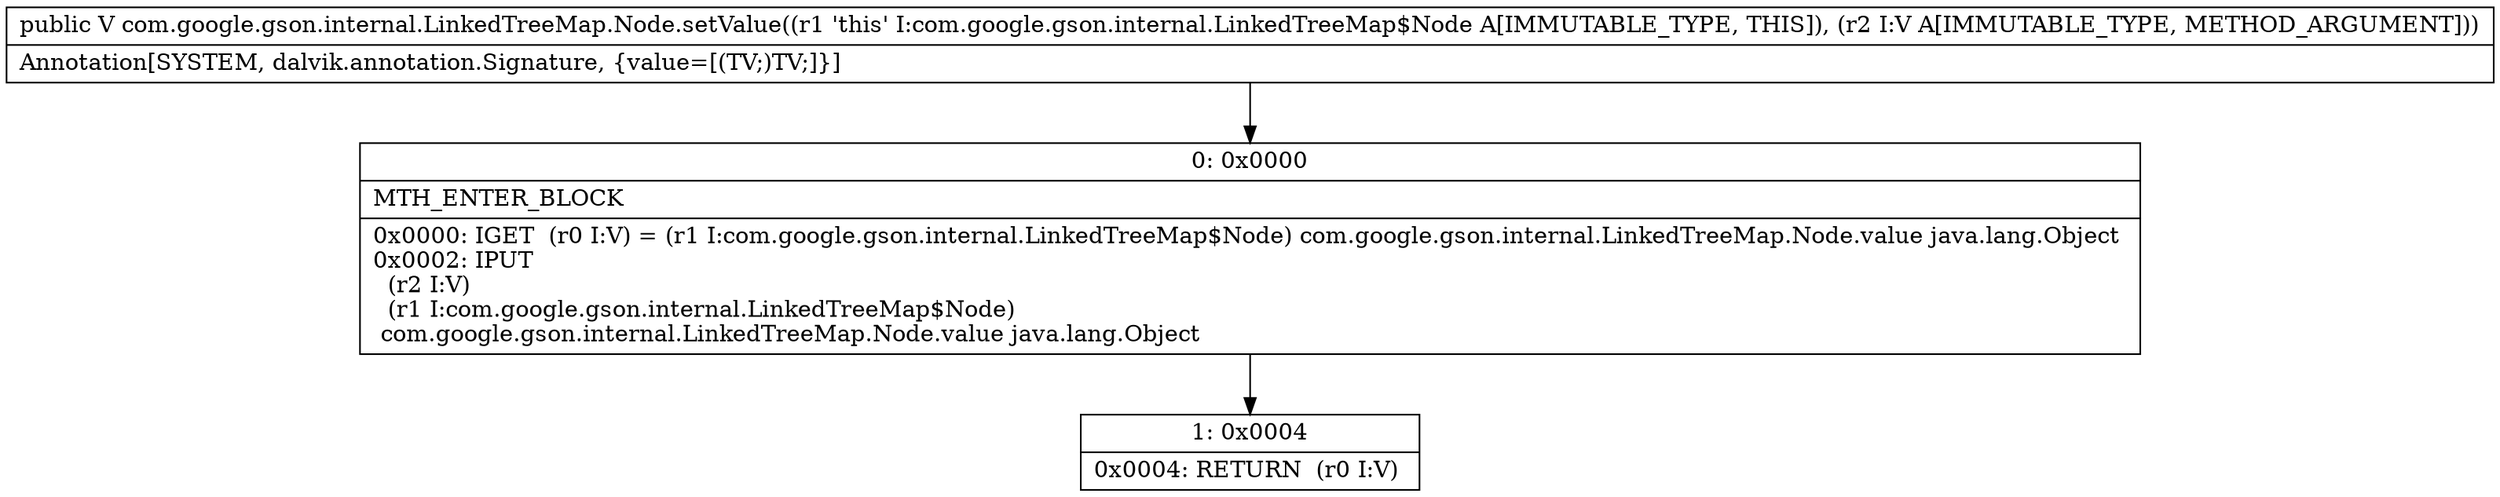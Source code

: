 digraph "CFG forcom.google.gson.internal.LinkedTreeMap.Node.setValue(Ljava\/lang\/Object;)Ljava\/lang\/Object;" {
Node_0 [shape=record,label="{0\:\ 0x0000|MTH_ENTER_BLOCK\l|0x0000: IGET  (r0 I:V) = (r1 I:com.google.gson.internal.LinkedTreeMap$Node) com.google.gson.internal.LinkedTreeMap.Node.value java.lang.Object \l0x0002: IPUT  \l  (r2 I:V)\l  (r1 I:com.google.gson.internal.LinkedTreeMap$Node)\l com.google.gson.internal.LinkedTreeMap.Node.value java.lang.Object \l}"];
Node_1 [shape=record,label="{1\:\ 0x0004|0x0004: RETURN  (r0 I:V) \l}"];
MethodNode[shape=record,label="{public V com.google.gson.internal.LinkedTreeMap.Node.setValue((r1 'this' I:com.google.gson.internal.LinkedTreeMap$Node A[IMMUTABLE_TYPE, THIS]), (r2 I:V A[IMMUTABLE_TYPE, METHOD_ARGUMENT]))  | Annotation[SYSTEM, dalvik.annotation.Signature, \{value=[(TV;)TV;]\}]\l}"];
MethodNode -> Node_0;
Node_0 -> Node_1;
}

